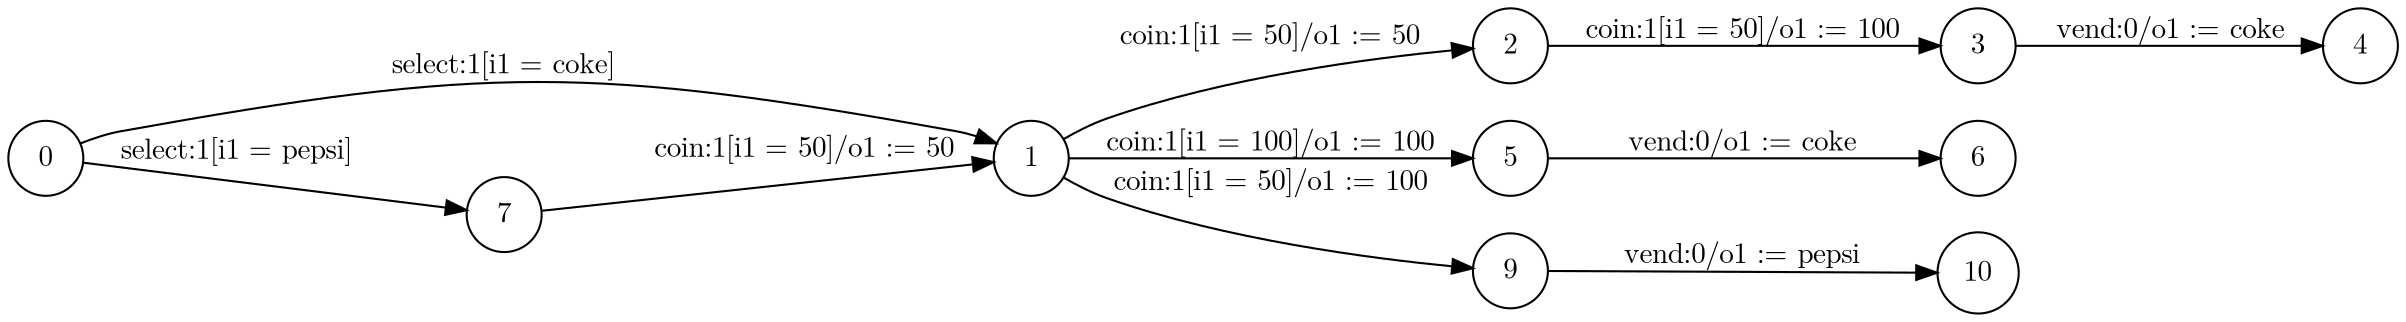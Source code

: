 digraph EFSM{
graph [rankdir="LR", fontname="Latin Modern Math"];
node [color="black", fillcolor="white", shape="circle", style="filled", fontname="Latin Modern Math"];
edge [fontname="Latin Modern Math"];
0->1[label=<select:1&#91;i1 = coke&#93;>]
0->7[label=<select:1&#91;i1 = pepsi&#93;>]
1->2[label=<coin:1&#91;i1 = 50&#93;/o1 := 50>]
1->5[label=<coin:1&#91;i1 = 100&#93;/o1 := 100>]
1->9[label=<coin:1&#91;i1 = 50&#93;/o1 := 100>]
2->3[label=<coin:1&#91;i1 = 50&#93;/o1 := 100>]
3->4[label=<vend:0/o1 := coke>]
5->6[label=<vend:0/o1 := coke>]
7->1[label=<coin:1&#91;i1 = 50&#93;/o1 := 50>]
9->10[label=<vend:0/o1 := pepsi>]
}
